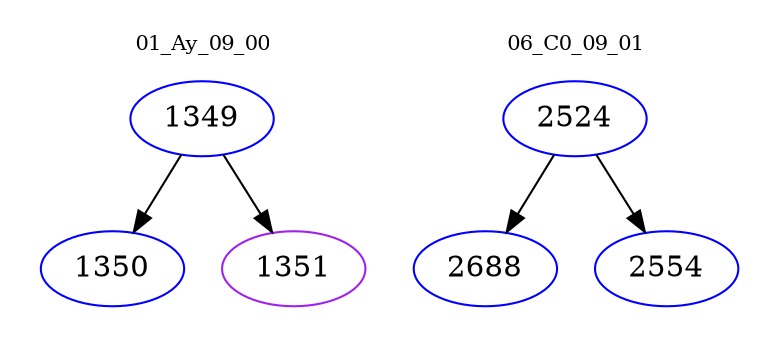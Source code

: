 digraph{
subgraph cluster_0 {
color = white
label = "01_Ay_09_00";
fontsize=10;
T0_1349 [label="1349", color="blue"]
T0_1349 -> T0_1350 [color="black"]
T0_1350 [label="1350", color="blue"]
T0_1349 -> T0_1351 [color="black"]
T0_1351 [label="1351", color="purple"]
}
subgraph cluster_1 {
color = white
label = "06_C0_09_01";
fontsize=10;
T1_2524 [label="2524", color="blue"]
T1_2524 -> T1_2688 [color="black"]
T1_2688 [label="2688", color="blue"]
T1_2524 -> T1_2554 [color="black"]
T1_2554 [label="2554", color="blue"]
}
}
